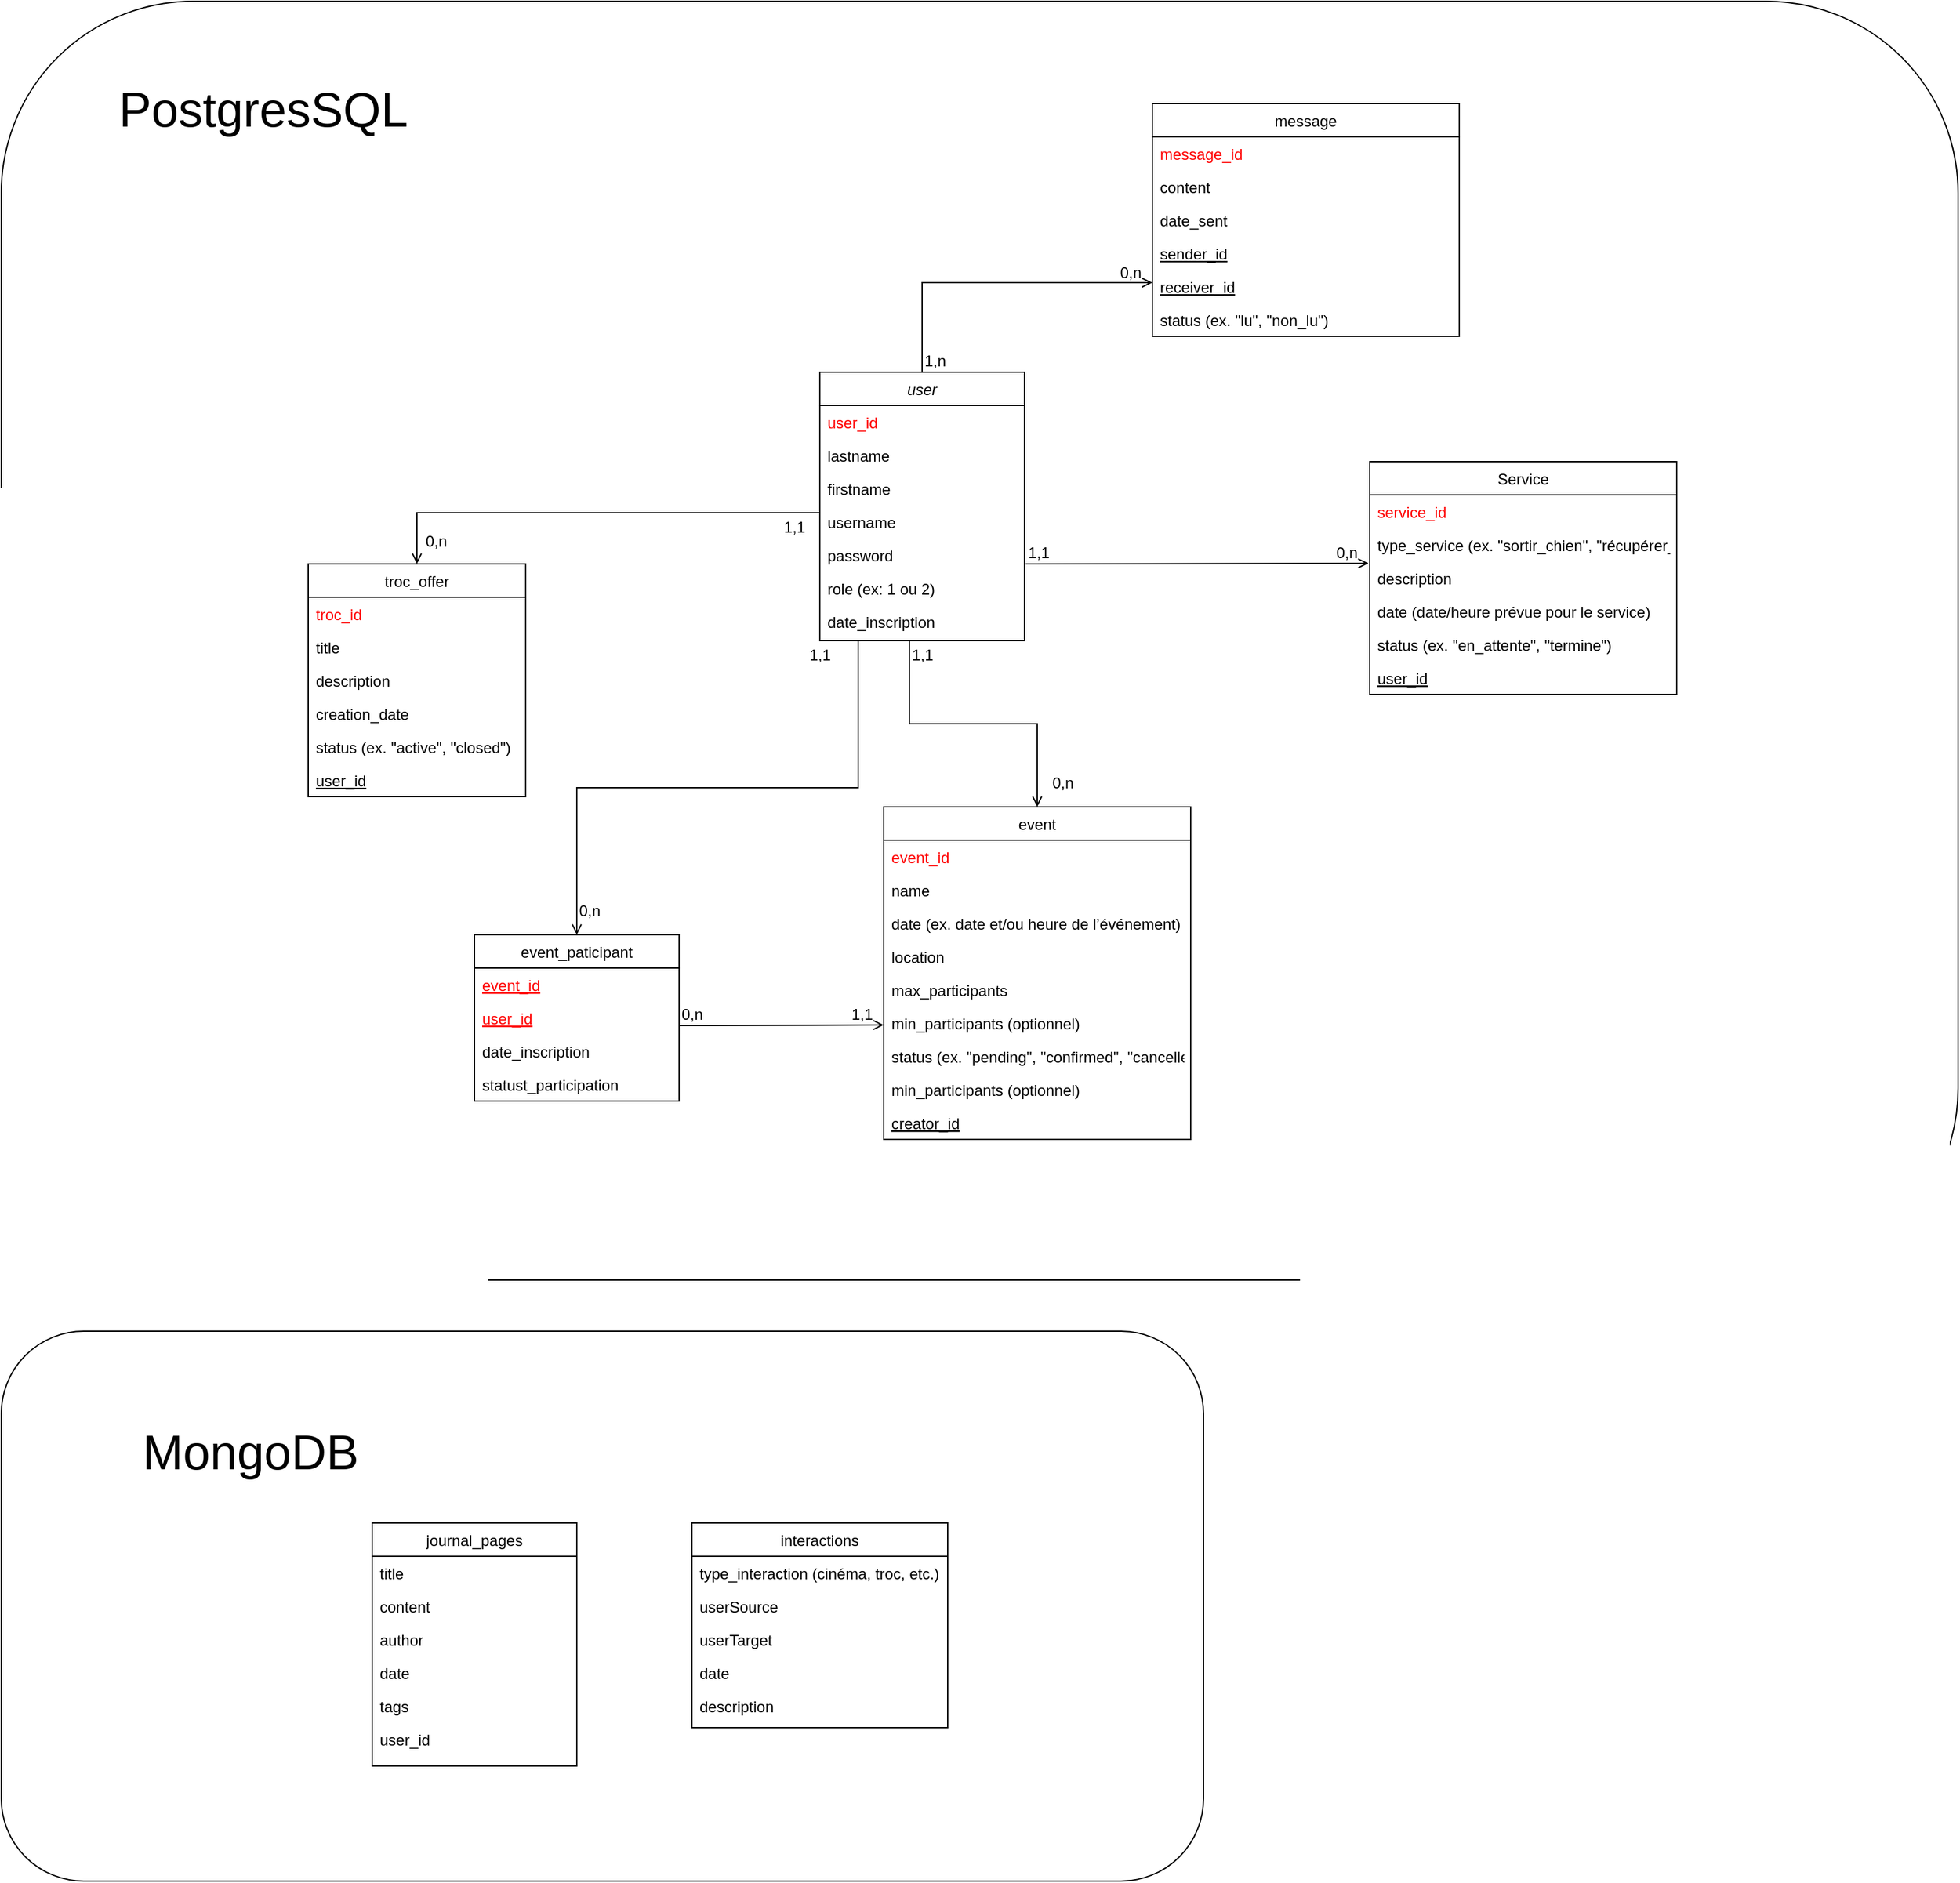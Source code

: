 <mxfile version="26.0.16">
  <diagram id="C5RBs43oDa-KdzZeNtuy" name="Page-1">
    <mxGraphModel dx="3217" dy="2456" grid="1" gridSize="10" guides="1" tooltips="1" connect="1" arrows="1" fold="1" page="1" pageScale="1" pageWidth="827" pageHeight="1169" math="0" shadow="0">
      <root>
        <mxCell id="WIyWlLk6GJQsqaUBKTNV-0" />
        <mxCell id="WIyWlLk6GJQsqaUBKTNV-1" parent="WIyWlLk6GJQsqaUBKTNV-0" />
        <mxCell id="Aekm3i7VyCkapoei5fEW-53" value="" style="rounded=1;whiteSpace=wrap;html=1;" vertex="1" parent="WIyWlLk6GJQsqaUBKTNV-1">
          <mxGeometry x="-420" y="-160" width="1530" height="1000" as="geometry" />
        </mxCell>
        <mxCell id="zkfFHV4jXpPFQw0GAbJ--0" value="user" style="swimlane;fontStyle=2;align=center;verticalAlign=top;childLayout=stackLayout;horizontal=1;startSize=26;horizontalStack=0;resizeParent=1;resizeLast=0;collapsible=1;marginBottom=0;rounded=0;shadow=0;strokeWidth=1;" parent="WIyWlLk6GJQsqaUBKTNV-1" vertex="1">
          <mxGeometry x="220" y="130" width="160" height="210" as="geometry">
            <mxRectangle x="230" y="140" width="160" height="26" as="alternateBounds" />
          </mxGeometry>
        </mxCell>
        <mxCell id="zkfFHV4jXpPFQw0GAbJ--1" value="user_id" style="text;align=left;verticalAlign=top;spacingLeft=4;spacingRight=4;overflow=hidden;rotatable=0;points=[[0,0.5],[1,0.5]];portConstraint=eastwest;fontColor=light-dark(#ff0000, #ededed);" parent="zkfFHV4jXpPFQw0GAbJ--0" vertex="1">
          <mxGeometry y="26" width="160" height="26" as="geometry" />
        </mxCell>
        <mxCell id="zkfFHV4jXpPFQw0GAbJ--2" value="lastname" style="text;align=left;verticalAlign=top;spacingLeft=4;spacingRight=4;overflow=hidden;rotatable=0;points=[[0,0.5],[1,0.5]];portConstraint=eastwest;rounded=0;shadow=0;html=0;" parent="zkfFHV4jXpPFQw0GAbJ--0" vertex="1">
          <mxGeometry y="52" width="160" height="26" as="geometry" />
        </mxCell>
        <mxCell id="zkfFHV4jXpPFQw0GAbJ--3" value="firstname" style="text;align=left;verticalAlign=top;spacingLeft=4;spacingRight=4;overflow=hidden;rotatable=0;points=[[0,0.5],[1,0.5]];portConstraint=eastwest;rounded=0;shadow=0;html=0;" parent="zkfFHV4jXpPFQw0GAbJ--0" vertex="1">
          <mxGeometry y="78" width="160" height="26" as="geometry" />
        </mxCell>
        <mxCell id="Aekm3i7VyCkapoei5fEW-0" value="username" style="text;align=left;verticalAlign=top;spacingLeft=4;spacingRight=4;overflow=hidden;rotatable=0;points=[[0,0.5],[1,0.5]];portConstraint=eastwest;rounded=0;shadow=0;html=0;" vertex="1" parent="zkfFHV4jXpPFQw0GAbJ--0">
          <mxGeometry y="104" width="160" height="26" as="geometry" />
        </mxCell>
        <mxCell id="Aekm3i7VyCkapoei5fEW-1" value="password" style="text;align=left;verticalAlign=top;spacingLeft=4;spacingRight=4;overflow=hidden;rotatable=0;points=[[0,0.5],[1,0.5]];portConstraint=eastwest;rounded=0;shadow=0;html=0;" vertex="1" parent="zkfFHV4jXpPFQw0GAbJ--0">
          <mxGeometry y="130" width="160" height="26" as="geometry" />
        </mxCell>
        <mxCell id="Aekm3i7VyCkapoei5fEW-2" value="role (ex: 1 ou 2)" style="text;align=left;verticalAlign=top;spacingLeft=4;spacingRight=4;overflow=hidden;rotatable=0;points=[[0,0.5],[1,0.5]];portConstraint=eastwest;rounded=0;shadow=0;html=0;" vertex="1" parent="zkfFHV4jXpPFQw0GAbJ--0">
          <mxGeometry y="156" width="160" height="26" as="geometry" />
        </mxCell>
        <mxCell id="Aekm3i7VyCkapoei5fEW-5" value="date_inscription" style="text;align=left;verticalAlign=top;spacingLeft=4;spacingRight=4;overflow=hidden;rotatable=0;points=[[0,0.5],[1,0.5]];portConstraint=eastwest;rounded=0;shadow=0;html=0;" vertex="1" parent="zkfFHV4jXpPFQw0GAbJ--0">
          <mxGeometry y="182" width="160" height="26" as="geometry" />
        </mxCell>
        <mxCell id="zkfFHV4jXpPFQw0GAbJ--6" value="troc_offer" style="swimlane;fontStyle=0;align=center;verticalAlign=top;childLayout=stackLayout;horizontal=1;startSize=26;horizontalStack=0;resizeParent=1;resizeLast=0;collapsible=1;marginBottom=0;rounded=0;shadow=0;strokeWidth=1;" parent="WIyWlLk6GJQsqaUBKTNV-1" vertex="1">
          <mxGeometry x="-180" y="280" width="170" height="182" as="geometry">
            <mxRectangle x="130" y="380" width="160" height="26" as="alternateBounds" />
          </mxGeometry>
        </mxCell>
        <mxCell id="zkfFHV4jXpPFQw0GAbJ--7" value="troc_id" style="text;align=left;verticalAlign=top;spacingLeft=4;spacingRight=4;overflow=hidden;rotatable=0;points=[[0,0.5],[1,0.5]];portConstraint=eastwest;fontColor=light-dark(#ff0000, #ededed);" parent="zkfFHV4jXpPFQw0GAbJ--6" vertex="1">
          <mxGeometry y="26" width="170" height="26" as="geometry" />
        </mxCell>
        <mxCell id="zkfFHV4jXpPFQw0GAbJ--8" value="title" style="text;align=left;verticalAlign=top;spacingLeft=4;spacingRight=4;overflow=hidden;rotatable=0;points=[[0,0.5],[1,0.5]];portConstraint=eastwest;rounded=0;shadow=0;html=0;" parent="zkfFHV4jXpPFQw0GAbJ--6" vertex="1">
          <mxGeometry y="52" width="170" height="26" as="geometry" />
        </mxCell>
        <mxCell id="Aekm3i7VyCkapoei5fEW-6" value="description" style="text;align=left;verticalAlign=top;spacingLeft=4;spacingRight=4;overflow=hidden;rotatable=0;points=[[0,0.5],[1,0.5]];portConstraint=eastwest;rounded=0;shadow=0;html=0;" vertex="1" parent="zkfFHV4jXpPFQw0GAbJ--6">
          <mxGeometry y="78" width="170" height="26" as="geometry" />
        </mxCell>
        <mxCell id="Aekm3i7VyCkapoei5fEW-7" value="creation_date" style="text;align=left;verticalAlign=top;spacingLeft=4;spacingRight=4;overflow=hidden;rotatable=0;points=[[0,0.5],[1,0.5]];portConstraint=eastwest;rounded=0;shadow=0;html=0;" vertex="1" parent="zkfFHV4jXpPFQw0GAbJ--6">
          <mxGeometry y="104" width="170" height="26" as="geometry" />
        </mxCell>
        <mxCell id="Aekm3i7VyCkapoei5fEW-8" value="status (ex. &quot;active&quot;, &quot;closed&quot;)" style="text;align=left;verticalAlign=top;spacingLeft=4;spacingRight=4;overflow=hidden;rotatable=0;points=[[0,0.5],[1,0.5]];portConstraint=eastwest;rounded=0;shadow=0;html=0;" vertex="1" parent="zkfFHV4jXpPFQw0GAbJ--6">
          <mxGeometry y="130" width="170" height="26" as="geometry" />
        </mxCell>
        <mxCell id="Aekm3i7VyCkapoei5fEW-9" value="user_id" style="text;align=left;verticalAlign=top;spacingLeft=4;spacingRight=4;overflow=hidden;rotatable=0;points=[[0,0.5],[1,0.5]];portConstraint=eastwest;rounded=0;shadow=0;html=0;fontStyle=4" vertex="1" parent="zkfFHV4jXpPFQw0GAbJ--6">
          <mxGeometry y="156" width="170" height="26" as="geometry" />
        </mxCell>
        <mxCell id="zkfFHV4jXpPFQw0GAbJ--13" value="Service" style="swimlane;fontStyle=0;align=center;verticalAlign=top;childLayout=stackLayout;horizontal=1;startSize=26;horizontalStack=0;resizeParent=1;resizeLast=0;collapsible=1;marginBottom=0;rounded=0;shadow=0;strokeWidth=1;" parent="WIyWlLk6GJQsqaUBKTNV-1" vertex="1">
          <mxGeometry x="650" y="200" width="240" height="182" as="geometry">
            <mxRectangle x="340" y="380" width="170" height="26" as="alternateBounds" />
          </mxGeometry>
        </mxCell>
        <mxCell id="zkfFHV4jXpPFQw0GAbJ--14" value="service_id" style="text;align=left;verticalAlign=top;spacingLeft=4;spacingRight=4;overflow=hidden;rotatable=0;points=[[0,0.5],[1,0.5]];portConstraint=eastwest;fontColor=light-dark(#ff0000, #ededed);" parent="zkfFHV4jXpPFQw0GAbJ--13" vertex="1">
          <mxGeometry y="26" width="240" height="26" as="geometry" />
        </mxCell>
        <mxCell id="Aekm3i7VyCkapoei5fEW-10" value="type_service (ex. &quot;sortir_chien&quot;, &quot;récupérer_colis&quot;, ...)" style="text;align=left;verticalAlign=top;spacingLeft=4;spacingRight=4;overflow=hidden;rotatable=0;points=[[0,0.5],[1,0.5]];portConstraint=eastwest;" vertex="1" parent="zkfFHV4jXpPFQw0GAbJ--13">
          <mxGeometry y="52" width="240" height="26" as="geometry" />
        </mxCell>
        <mxCell id="Aekm3i7VyCkapoei5fEW-11" value="description" style="text;align=left;verticalAlign=top;spacingLeft=4;spacingRight=4;overflow=hidden;rotatable=0;points=[[0,0.5],[1,0.5]];portConstraint=eastwest;" vertex="1" parent="zkfFHV4jXpPFQw0GAbJ--13">
          <mxGeometry y="78" width="240" height="26" as="geometry" />
        </mxCell>
        <mxCell id="Aekm3i7VyCkapoei5fEW-12" value="date (date/heure prévue pour le service)" style="text;align=left;verticalAlign=top;spacingLeft=4;spacingRight=4;overflow=hidden;rotatable=0;points=[[0,0.5],[1,0.5]];portConstraint=eastwest;" vertex="1" parent="zkfFHV4jXpPFQw0GAbJ--13">
          <mxGeometry y="104" width="240" height="26" as="geometry" />
        </mxCell>
        <mxCell id="Aekm3i7VyCkapoei5fEW-13" value="status (ex. &quot;en_attente&quot;, &quot;termine&quot;)" style="text;align=left;verticalAlign=top;spacingLeft=4;spacingRight=4;overflow=hidden;rotatable=0;points=[[0,0.5],[1,0.5]];portConstraint=eastwest;" vertex="1" parent="zkfFHV4jXpPFQw0GAbJ--13">
          <mxGeometry y="130" width="240" height="26" as="geometry" />
        </mxCell>
        <mxCell id="Aekm3i7VyCkapoei5fEW-14" value="user_id" style="text;align=left;verticalAlign=top;spacingLeft=4;spacingRight=4;overflow=hidden;rotatable=0;points=[[0,0.5],[1,0.5]];portConstraint=eastwest;fontStyle=4" vertex="1" parent="zkfFHV4jXpPFQw0GAbJ--13">
          <mxGeometry y="156" width="240" height="26" as="geometry" />
        </mxCell>
        <mxCell id="zkfFHV4jXpPFQw0GAbJ--17" value="event_paticipant" style="swimlane;fontStyle=0;align=center;verticalAlign=top;childLayout=stackLayout;horizontal=1;startSize=26;horizontalStack=0;resizeParent=1;resizeLast=0;collapsible=1;marginBottom=0;rounded=0;shadow=0;strokeWidth=1;" parent="WIyWlLk6GJQsqaUBKTNV-1" vertex="1">
          <mxGeometry x="-50" y="570" width="160" height="130" as="geometry">
            <mxRectangle x="550" y="140" width="160" height="26" as="alternateBounds" />
          </mxGeometry>
        </mxCell>
        <mxCell id="zkfFHV4jXpPFQw0GAbJ--18" value="event_id" style="text;align=left;verticalAlign=top;spacingLeft=4;spacingRight=4;overflow=hidden;rotatable=0;points=[[0,0.5],[1,0.5]];portConstraint=eastwest;fontStyle=4;fontColor=light-dark(#ff0000, #ededed);" parent="zkfFHV4jXpPFQw0GAbJ--17" vertex="1">
          <mxGeometry y="26" width="160" height="26" as="geometry" />
        </mxCell>
        <mxCell id="zkfFHV4jXpPFQw0GAbJ--19" value="user_id" style="text;align=left;verticalAlign=top;spacingLeft=4;spacingRight=4;overflow=hidden;rotatable=0;points=[[0,0.5],[1,0.5]];portConstraint=eastwest;rounded=0;shadow=0;html=0;fontStyle=4;fontColor=light-dark(#ff0000, #ededed);" parent="zkfFHV4jXpPFQw0GAbJ--17" vertex="1">
          <mxGeometry y="52" width="160" height="26" as="geometry" />
        </mxCell>
        <mxCell id="zkfFHV4jXpPFQw0GAbJ--20" value="date_inscription" style="text;align=left;verticalAlign=top;spacingLeft=4;spacingRight=4;overflow=hidden;rotatable=0;points=[[0,0.5],[1,0.5]];portConstraint=eastwest;rounded=0;shadow=0;html=0;" parent="zkfFHV4jXpPFQw0GAbJ--17" vertex="1">
          <mxGeometry y="78" width="160" height="26" as="geometry" />
        </mxCell>
        <mxCell id="zkfFHV4jXpPFQw0GAbJ--21" value="statust_participation" style="text;align=left;verticalAlign=top;spacingLeft=4;spacingRight=4;overflow=hidden;rotatable=0;points=[[0,0.5],[1,0.5]];portConstraint=eastwest;rounded=0;shadow=0;html=0;" parent="zkfFHV4jXpPFQw0GAbJ--17" vertex="1">
          <mxGeometry y="104" width="160" height="26" as="geometry" />
        </mxCell>
        <mxCell id="zkfFHV4jXpPFQw0GAbJ--26" value="" style="endArrow=open;shadow=0;strokeWidth=1;rounded=0;curved=0;endFill=1;edgeStyle=elbowEdgeStyle;elbow=vertical;entryX=0.5;entryY=0;entryDx=0;entryDy=0;" parent="WIyWlLk6GJQsqaUBKTNV-1" target="zkfFHV4jXpPFQw0GAbJ--17" edge="1">
          <mxGeometry x="0.5" y="41" relative="1" as="geometry">
            <mxPoint x="250" y="340" as="sourcePoint" />
            <mxPoint x="40" y="570" as="targetPoint" />
            <mxPoint x="-40" y="32" as="offset" />
          </mxGeometry>
        </mxCell>
        <mxCell id="zkfFHV4jXpPFQw0GAbJ--27" value="1,1" style="resizable=0;align=left;verticalAlign=bottom;labelBackgroundColor=none;fontSize=12;" parent="zkfFHV4jXpPFQw0GAbJ--26" connectable="0" vertex="1">
          <mxGeometry x="-1" relative="1" as="geometry">
            <mxPoint x="-40" y="20" as="offset" />
          </mxGeometry>
        </mxCell>
        <mxCell id="zkfFHV4jXpPFQw0GAbJ--28" value="0,n" style="resizable=0;align=right;verticalAlign=bottom;labelBackgroundColor=none;fontSize=12;" parent="zkfFHV4jXpPFQw0GAbJ--26" connectable="0" vertex="1">
          <mxGeometry x="1" relative="1" as="geometry">
            <mxPoint x="20" y="-10" as="offset" />
          </mxGeometry>
        </mxCell>
        <mxCell id="Aekm3i7VyCkapoei5fEW-15" value="event" style="swimlane;fontStyle=0;align=center;verticalAlign=top;childLayout=stackLayout;horizontal=1;startSize=26;horizontalStack=0;resizeParent=1;resizeLast=0;collapsible=1;marginBottom=0;rounded=0;shadow=0;strokeWidth=1;" vertex="1" parent="WIyWlLk6GJQsqaUBKTNV-1">
          <mxGeometry x="270" y="470" width="240" height="260" as="geometry">
            <mxRectangle x="130" y="380" width="160" height="26" as="alternateBounds" />
          </mxGeometry>
        </mxCell>
        <mxCell id="Aekm3i7VyCkapoei5fEW-16" value="event_id" style="text;align=left;verticalAlign=top;spacingLeft=4;spacingRight=4;overflow=hidden;rotatable=0;points=[[0,0.5],[1,0.5]];portConstraint=eastwest;fontColor=light-dark(#ff0000, #ededed);" vertex="1" parent="Aekm3i7VyCkapoei5fEW-15">
          <mxGeometry y="26" width="240" height="26" as="geometry" />
        </mxCell>
        <mxCell id="Aekm3i7VyCkapoei5fEW-17" value="name" style="text;align=left;verticalAlign=top;spacingLeft=4;spacingRight=4;overflow=hidden;rotatable=0;points=[[0,0.5],[1,0.5]];portConstraint=eastwest;rounded=0;shadow=0;html=0;" vertex="1" parent="Aekm3i7VyCkapoei5fEW-15">
          <mxGeometry y="52" width="240" height="26" as="geometry" />
        </mxCell>
        <mxCell id="Aekm3i7VyCkapoei5fEW-18" value="date (ex. date et/ou heure de l’événement)" style="text;align=left;verticalAlign=top;spacingLeft=4;spacingRight=4;overflow=hidden;rotatable=0;points=[[0,0.5],[1,0.5]];portConstraint=eastwest;rounded=0;shadow=0;html=0;" vertex="1" parent="Aekm3i7VyCkapoei5fEW-15">
          <mxGeometry y="78" width="240" height="26" as="geometry" />
        </mxCell>
        <mxCell id="Aekm3i7VyCkapoei5fEW-19" value="location" style="text;align=left;verticalAlign=top;spacingLeft=4;spacingRight=4;overflow=hidden;rotatable=0;points=[[0,0.5],[1,0.5]];portConstraint=eastwest;rounded=0;shadow=0;html=0;" vertex="1" parent="Aekm3i7VyCkapoei5fEW-15">
          <mxGeometry y="104" width="240" height="26" as="geometry" />
        </mxCell>
        <mxCell id="Aekm3i7VyCkapoei5fEW-20" value="max_participants" style="text;align=left;verticalAlign=top;spacingLeft=4;spacingRight=4;overflow=hidden;rotatable=0;points=[[0,0.5],[1,0.5]];portConstraint=eastwest;rounded=0;shadow=0;html=0;" vertex="1" parent="Aekm3i7VyCkapoei5fEW-15">
          <mxGeometry y="130" width="240" height="26" as="geometry" />
        </mxCell>
        <mxCell id="Aekm3i7VyCkapoei5fEW-21" value="min_participants (optionnel)" style="text;align=left;verticalAlign=top;spacingLeft=4;spacingRight=4;overflow=hidden;rotatable=0;points=[[0,0.5],[1,0.5]];portConstraint=eastwest;rounded=0;shadow=0;html=0;fontStyle=0" vertex="1" parent="Aekm3i7VyCkapoei5fEW-15">
          <mxGeometry y="156" width="240" height="26" as="geometry" />
        </mxCell>
        <mxCell id="Aekm3i7VyCkapoei5fEW-47" value="" style="endArrow=open;shadow=0;strokeWidth=1;rounded=0;curved=0;endFill=1;edgeStyle=elbowEdgeStyle;elbow=vertical;exitX=1;exitY=0.733;exitDx=0;exitDy=0;exitPerimeter=0;" edge="1" parent="Aekm3i7VyCkapoei5fEW-15" source="zkfFHV4jXpPFQw0GAbJ--19">
          <mxGeometry x="0.5" y="41" relative="1" as="geometry">
            <mxPoint x="-140" y="169.5" as="sourcePoint" />
            <mxPoint y="170" as="targetPoint" />
            <mxPoint x="-40" y="32" as="offset" />
          </mxGeometry>
        </mxCell>
        <mxCell id="Aekm3i7VyCkapoei5fEW-48" value="0,n" style="resizable=0;align=left;verticalAlign=bottom;labelBackgroundColor=none;fontSize=12;" connectable="0" vertex="1" parent="Aekm3i7VyCkapoei5fEW-47">
          <mxGeometry x="-1" relative="1" as="geometry">
            <mxPoint as="offset" />
          </mxGeometry>
        </mxCell>
        <mxCell id="Aekm3i7VyCkapoei5fEW-49" value="1,1" style="resizable=0;align=right;verticalAlign=bottom;labelBackgroundColor=none;fontSize=12;" connectable="0" vertex="1" parent="Aekm3i7VyCkapoei5fEW-47">
          <mxGeometry x="1" relative="1" as="geometry">
            <mxPoint x="-7" y="1" as="offset" />
          </mxGeometry>
        </mxCell>
        <mxCell id="Aekm3i7VyCkapoei5fEW-22" value="status (ex. &quot;pending&quot;, &quot;confirmed&quot;, &quot;cancelled&quot;)" style="text;align=left;verticalAlign=top;spacingLeft=4;spacingRight=4;overflow=hidden;rotatable=0;points=[[0,0.5],[1,0.5]];portConstraint=eastwest;rounded=0;shadow=0;html=0;fontStyle=0" vertex="1" parent="Aekm3i7VyCkapoei5fEW-15">
          <mxGeometry y="182" width="240" height="26" as="geometry" />
        </mxCell>
        <mxCell id="Aekm3i7VyCkapoei5fEW-23" value="min_participants (optionnel)" style="text;align=left;verticalAlign=top;spacingLeft=4;spacingRight=4;overflow=hidden;rotatable=0;points=[[0,0.5],[1,0.5]];portConstraint=eastwest;rounded=0;shadow=0;html=0;fontStyle=0" vertex="1" parent="Aekm3i7VyCkapoei5fEW-15">
          <mxGeometry y="208" width="240" height="26" as="geometry" />
        </mxCell>
        <mxCell id="Aekm3i7VyCkapoei5fEW-24" value="creator_id" style="text;align=left;verticalAlign=top;spacingLeft=4;spacingRight=4;overflow=hidden;rotatable=0;points=[[0,0.5],[1,0.5]];portConstraint=eastwest;rounded=0;shadow=0;html=0;fontStyle=4" vertex="1" parent="Aekm3i7VyCkapoei5fEW-15">
          <mxGeometry y="234" width="240" height="26" as="geometry" />
        </mxCell>
        <mxCell id="Aekm3i7VyCkapoei5fEW-25" value="message" style="swimlane;fontStyle=0;align=center;verticalAlign=top;childLayout=stackLayout;horizontal=1;startSize=26;horizontalStack=0;resizeParent=1;resizeLast=0;collapsible=1;marginBottom=0;rounded=0;shadow=0;strokeWidth=1;" vertex="1" parent="WIyWlLk6GJQsqaUBKTNV-1">
          <mxGeometry x="480" y="-80" width="240" height="182" as="geometry">
            <mxRectangle x="130" y="380" width="160" height="26" as="alternateBounds" />
          </mxGeometry>
        </mxCell>
        <mxCell id="Aekm3i7VyCkapoei5fEW-26" value="message_id" style="text;align=left;verticalAlign=top;spacingLeft=4;spacingRight=4;overflow=hidden;rotatable=0;points=[[0,0.5],[1,0.5]];portConstraint=eastwest;fontColor=light-dark(#ff0000, #ededed);" vertex="1" parent="Aekm3i7VyCkapoei5fEW-25">
          <mxGeometry y="26" width="240" height="26" as="geometry" />
        </mxCell>
        <mxCell id="Aekm3i7VyCkapoei5fEW-27" value="content" style="text;align=left;verticalAlign=top;spacingLeft=4;spacingRight=4;overflow=hidden;rotatable=0;points=[[0,0.5],[1,0.5]];portConstraint=eastwest;rounded=0;shadow=0;html=0;" vertex="1" parent="Aekm3i7VyCkapoei5fEW-25">
          <mxGeometry y="52" width="240" height="26" as="geometry" />
        </mxCell>
        <mxCell id="Aekm3i7VyCkapoei5fEW-28" value="date_sent" style="text;align=left;verticalAlign=top;spacingLeft=4;spacingRight=4;overflow=hidden;rotatable=0;points=[[0,0.5],[1,0.5]];portConstraint=eastwest;rounded=0;shadow=0;html=0;" vertex="1" parent="Aekm3i7VyCkapoei5fEW-25">
          <mxGeometry y="78" width="240" height="26" as="geometry" />
        </mxCell>
        <mxCell id="Aekm3i7VyCkapoei5fEW-29" value="sender_id" style="text;align=left;verticalAlign=top;spacingLeft=4;spacingRight=4;overflow=hidden;rotatable=0;points=[[0,0.5],[1,0.5]];portConstraint=eastwest;rounded=0;shadow=0;html=0;fontStyle=4" vertex="1" parent="Aekm3i7VyCkapoei5fEW-25">
          <mxGeometry y="104" width="240" height="26" as="geometry" />
        </mxCell>
        <mxCell id="Aekm3i7VyCkapoei5fEW-30" value="receiver_id" style="text;align=left;verticalAlign=top;spacingLeft=4;spacingRight=4;overflow=hidden;rotatable=0;points=[[0,0.5],[1,0.5]];portConstraint=eastwest;rounded=0;shadow=0;html=0;fontStyle=4" vertex="1" parent="Aekm3i7VyCkapoei5fEW-25">
          <mxGeometry y="130" width="240" height="26" as="geometry" />
        </mxCell>
        <mxCell id="Aekm3i7VyCkapoei5fEW-31" value="status (ex. &quot;lu&quot;, &quot;non_lu&quot;)" style="text;align=left;verticalAlign=top;spacingLeft=4;spacingRight=4;overflow=hidden;rotatable=0;points=[[0,0.5],[1,0.5]];portConstraint=eastwest;rounded=0;shadow=0;html=0;fontStyle=0" vertex="1" parent="Aekm3i7VyCkapoei5fEW-25">
          <mxGeometry y="156" width="240" height="26" as="geometry" />
        </mxCell>
        <mxCell id="Aekm3i7VyCkapoei5fEW-35" value="" style="endArrow=open;shadow=0;strokeWidth=1;rounded=0;curved=0;endFill=1;edgeStyle=elbowEdgeStyle;elbow=vertical;entryX=0.5;entryY=0;entryDx=0;entryDy=0;exitX=0;exitY=0.5;exitDx=0;exitDy=0;" edge="1" parent="WIyWlLk6GJQsqaUBKTNV-1" source="Aekm3i7VyCkapoei5fEW-0" target="zkfFHV4jXpPFQw0GAbJ--6">
          <mxGeometry x="0.5" y="41" relative="1" as="geometry">
            <mxPoint x="180" y="330" as="sourcePoint" />
            <mxPoint x="180" y="300" as="targetPoint" />
            <mxPoint x="-40" y="32" as="offset" />
            <Array as="points">
              <mxPoint x="30" y="240" />
            </Array>
          </mxGeometry>
        </mxCell>
        <mxCell id="Aekm3i7VyCkapoei5fEW-36" value="1,1" style="resizable=0;align=left;verticalAlign=bottom;labelBackgroundColor=none;fontSize=12;" connectable="0" vertex="1" parent="Aekm3i7VyCkapoei5fEW-35">
          <mxGeometry x="-1" relative="1" as="geometry">
            <mxPoint x="-30" y="13" as="offset" />
          </mxGeometry>
        </mxCell>
        <mxCell id="Aekm3i7VyCkapoei5fEW-37" value="0,n" style="resizable=0;align=right;verticalAlign=bottom;labelBackgroundColor=none;fontSize=12;" connectable="0" vertex="1" parent="Aekm3i7VyCkapoei5fEW-35">
          <mxGeometry x="1" relative="1" as="geometry">
            <mxPoint x="25" y="-9" as="offset" />
          </mxGeometry>
        </mxCell>
        <mxCell id="Aekm3i7VyCkapoei5fEW-41" value="" style="endArrow=open;shadow=0;strokeWidth=1;rounded=0;curved=0;endFill=1;edgeStyle=elbowEdgeStyle;elbow=vertical;exitX=1.006;exitY=0.769;exitDx=0;exitDy=0;exitPerimeter=0;entryX=-0.004;entryY=0.038;entryDx=0;entryDy=0;entryPerimeter=0;" edge="1" parent="WIyWlLk6GJQsqaUBKTNV-1" source="Aekm3i7VyCkapoei5fEW-1" target="Aekm3i7VyCkapoei5fEW-11">
          <mxGeometry x="0.5" y="41" relative="1" as="geometry">
            <mxPoint x="414" y="280" as="sourcePoint" />
            <mxPoint x="644" y="280" as="targetPoint" />
            <mxPoint x="-40" y="32" as="offset" />
          </mxGeometry>
        </mxCell>
        <mxCell id="Aekm3i7VyCkapoei5fEW-42" value="1,1" style="resizable=0;align=left;verticalAlign=bottom;labelBackgroundColor=none;fontSize=12;" connectable="0" vertex="1" parent="Aekm3i7VyCkapoei5fEW-41">
          <mxGeometry x="-1" relative="1" as="geometry">
            <mxPoint as="offset" />
          </mxGeometry>
        </mxCell>
        <mxCell id="Aekm3i7VyCkapoei5fEW-43" value="0,n" style="resizable=0;align=right;verticalAlign=bottom;labelBackgroundColor=none;fontSize=12;" connectable="0" vertex="1" parent="Aekm3i7VyCkapoei5fEW-41">
          <mxGeometry x="1" relative="1" as="geometry">
            <mxPoint x="-7" y="1" as="offset" />
          </mxGeometry>
        </mxCell>
        <mxCell id="Aekm3i7VyCkapoei5fEW-44" value="" style="endArrow=open;shadow=0;strokeWidth=1;rounded=0;curved=0;endFill=1;edgeStyle=elbowEdgeStyle;elbow=vertical;exitX=0.438;exitY=1.077;exitDx=0;exitDy=0;exitPerimeter=0;entryX=0.5;entryY=0;entryDx=0;entryDy=0;" edge="1" parent="WIyWlLk6GJQsqaUBKTNV-1" source="Aekm3i7VyCkapoei5fEW-5" target="Aekm3i7VyCkapoei5fEW-15">
          <mxGeometry x="0.5" y="41" relative="1" as="geometry">
            <mxPoint x="290" y="431" as="sourcePoint" />
            <mxPoint x="558" y="430" as="targetPoint" />
            <mxPoint x="-40" y="32" as="offset" />
          </mxGeometry>
        </mxCell>
        <mxCell id="Aekm3i7VyCkapoei5fEW-45" value="1,1" style="resizable=0;align=left;verticalAlign=bottom;labelBackgroundColor=none;fontSize=12;" connectable="0" vertex="1" parent="Aekm3i7VyCkapoei5fEW-44">
          <mxGeometry x="-1" relative="1" as="geometry">
            <mxPoint y="20" as="offset" />
          </mxGeometry>
        </mxCell>
        <mxCell id="Aekm3i7VyCkapoei5fEW-46" value="0,n" style="resizable=0;align=right;verticalAlign=bottom;labelBackgroundColor=none;fontSize=12;" connectable="0" vertex="1" parent="Aekm3i7VyCkapoei5fEW-44">
          <mxGeometry x="1" relative="1" as="geometry">
            <mxPoint x="30" y="-10" as="offset" />
          </mxGeometry>
        </mxCell>
        <mxCell id="Aekm3i7VyCkapoei5fEW-50" value="" style="endArrow=open;shadow=0;strokeWidth=1;rounded=0;curved=0;endFill=1;edgeStyle=elbowEdgeStyle;elbow=vertical;exitX=0.5;exitY=0;exitDx=0;exitDy=0;entryX=0;entryY=0.385;entryDx=0;entryDy=0;entryPerimeter=0;" edge="1" parent="WIyWlLk6GJQsqaUBKTNV-1" source="zkfFHV4jXpPFQw0GAbJ--0" target="Aekm3i7VyCkapoei5fEW-30">
          <mxGeometry x="0.5" y="41" relative="1" as="geometry">
            <mxPoint x="190" y="11.5" as="sourcePoint" />
            <mxPoint x="458" y="10.5" as="targetPoint" />
            <mxPoint x="-40" y="32" as="offset" />
            <Array as="points">
              <mxPoint x="370" y="60" />
            </Array>
          </mxGeometry>
        </mxCell>
        <mxCell id="Aekm3i7VyCkapoei5fEW-51" value="1,n" style="resizable=0;align=left;verticalAlign=bottom;labelBackgroundColor=none;fontSize=12;" connectable="0" vertex="1" parent="Aekm3i7VyCkapoei5fEW-50">
          <mxGeometry x="-1" relative="1" as="geometry">
            <mxPoint as="offset" />
          </mxGeometry>
        </mxCell>
        <mxCell id="Aekm3i7VyCkapoei5fEW-52" value="0,n" style="resizable=0;align=right;verticalAlign=bottom;labelBackgroundColor=none;fontSize=12;" connectable="0" vertex="1" parent="Aekm3i7VyCkapoei5fEW-50">
          <mxGeometry x="1" relative="1" as="geometry">
            <mxPoint x="-7" y="1" as="offset" />
          </mxGeometry>
        </mxCell>
        <mxCell id="Aekm3i7VyCkapoei5fEW-54" value="&lt;font style=&quot;font-size: 38px;&quot;&gt;PostgresSQL&lt;/font&gt;" style="text;html=1;align=center;verticalAlign=middle;whiteSpace=wrap;rounded=0;" vertex="1" parent="WIyWlLk6GJQsqaUBKTNV-1">
          <mxGeometry x="-360" y="-110" width="290" height="70" as="geometry" />
        </mxCell>
        <mxCell id="Aekm3i7VyCkapoei5fEW-55" value="" style="rounded=1;whiteSpace=wrap;html=1;" vertex="1" parent="WIyWlLk6GJQsqaUBKTNV-1">
          <mxGeometry x="-420" y="880" width="940" height="430" as="geometry" />
        </mxCell>
        <mxCell id="Aekm3i7VyCkapoei5fEW-56" value="&lt;font style=&quot;font-size: 38px;&quot;&gt;MongoDB&lt;/font&gt;" style="text;html=1;align=center;verticalAlign=middle;whiteSpace=wrap;rounded=0;" vertex="1" parent="WIyWlLk6GJQsqaUBKTNV-1">
          <mxGeometry x="-370" y="940" width="290" height="70" as="geometry" />
        </mxCell>
        <mxCell id="Aekm3i7VyCkapoei5fEW-57" value="journal_pages" style="swimlane;fontStyle=0;align=center;verticalAlign=top;childLayout=stackLayout;horizontal=1;startSize=26;horizontalStack=0;resizeParent=1;resizeLast=0;collapsible=1;marginBottom=0;rounded=0;shadow=0;strokeWidth=1;" vertex="1" parent="WIyWlLk6GJQsqaUBKTNV-1">
          <mxGeometry x="-130" y="1030" width="160" height="190" as="geometry">
            <mxRectangle x="230" y="140" width="160" height="26" as="alternateBounds" />
          </mxGeometry>
        </mxCell>
        <mxCell id="Aekm3i7VyCkapoei5fEW-58" value="title" style="text;align=left;verticalAlign=top;spacingLeft=4;spacingRight=4;overflow=hidden;rotatable=0;points=[[0,0.5],[1,0.5]];portConstraint=eastwest;fontColor=light-dark(#000000,#EDEDED);" vertex="1" parent="Aekm3i7VyCkapoei5fEW-57">
          <mxGeometry y="26" width="160" height="26" as="geometry" />
        </mxCell>
        <mxCell id="Aekm3i7VyCkapoei5fEW-59" value="content" style="text;align=left;verticalAlign=top;spacingLeft=4;spacingRight=4;overflow=hidden;rotatable=0;points=[[0,0.5],[1,0.5]];portConstraint=eastwest;rounded=0;shadow=0;html=0;" vertex="1" parent="Aekm3i7VyCkapoei5fEW-57">
          <mxGeometry y="52" width="160" height="26" as="geometry" />
        </mxCell>
        <mxCell id="Aekm3i7VyCkapoei5fEW-60" value="author" style="text;align=left;verticalAlign=top;spacingLeft=4;spacingRight=4;overflow=hidden;rotatable=0;points=[[0,0.5],[1,0.5]];portConstraint=eastwest;rounded=0;shadow=0;html=0;" vertex="1" parent="Aekm3i7VyCkapoei5fEW-57">
          <mxGeometry y="78" width="160" height="26" as="geometry" />
        </mxCell>
        <mxCell id="Aekm3i7VyCkapoei5fEW-61" value="date" style="text;align=left;verticalAlign=top;spacingLeft=4;spacingRight=4;overflow=hidden;rotatable=0;points=[[0,0.5],[1,0.5]];portConstraint=eastwest;rounded=0;shadow=0;html=0;" vertex="1" parent="Aekm3i7VyCkapoei5fEW-57">
          <mxGeometry y="104" width="160" height="26" as="geometry" />
        </mxCell>
        <mxCell id="Aekm3i7VyCkapoei5fEW-62" value="tags" style="text;align=left;verticalAlign=top;spacingLeft=4;spacingRight=4;overflow=hidden;rotatable=0;points=[[0,0.5],[1,0.5]];portConstraint=eastwest;rounded=0;shadow=0;html=0;" vertex="1" parent="Aekm3i7VyCkapoei5fEW-57">
          <mxGeometry y="130" width="160" height="26" as="geometry" />
        </mxCell>
        <mxCell id="Aekm3i7VyCkapoei5fEW-63" value="user_id" style="text;align=left;verticalAlign=top;spacingLeft=4;spacingRight=4;overflow=hidden;rotatable=0;points=[[0,0.5],[1,0.5]];portConstraint=eastwest;rounded=0;shadow=0;html=0;" vertex="1" parent="Aekm3i7VyCkapoei5fEW-57">
          <mxGeometry y="156" width="160" height="26" as="geometry" />
        </mxCell>
        <mxCell id="Aekm3i7VyCkapoei5fEW-65" value="interactions" style="swimlane;fontStyle=0;align=center;verticalAlign=top;childLayout=stackLayout;horizontal=1;startSize=26;horizontalStack=0;resizeParent=1;resizeLast=0;collapsible=1;marginBottom=0;rounded=0;shadow=0;strokeWidth=1;" vertex="1" parent="WIyWlLk6GJQsqaUBKTNV-1">
          <mxGeometry x="120" y="1030" width="200" height="160" as="geometry">
            <mxRectangle x="230" y="140" width="160" height="26" as="alternateBounds" />
          </mxGeometry>
        </mxCell>
        <mxCell id="Aekm3i7VyCkapoei5fEW-66" value="type_interaction (cinéma, troc, etc.)" style="text;align=left;verticalAlign=top;spacingLeft=4;spacingRight=4;overflow=hidden;rotatable=0;points=[[0,0.5],[1,0.5]];portConstraint=eastwest;fontColor=light-dark(#000000,#EDEDED);" vertex="1" parent="Aekm3i7VyCkapoei5fEW-65">
          <mxGeometry y="26" width="200" height="26" as="geometry" />
        </mxCell>
        <mxCell id="Aekm3i7VyCkapoei5fEW-67" value="userSource" style="text;align=left;verticalAlign=top;spacingLeft=4;spacingRight=4;overflow=hidden;rotatable=0;points=[[0,0.5],[1,0.5]];portConstraint=eastwest;rounded=0;shadow=0;html=0;" vertex="1" parent="Aekm3i7VyCkapoei5fEW-65">
          <mxGeometry y="52" width="200" height="26" as="geometry" />
        </mxCell>
        <mxCell id="Aekm3i7VyCkapoei5fEW-68" value="userTarget" style="text;align=left;verticalAlign=top;spacingLeft=4;spacingRight=4;overflow=hidden;rotatable=0;points=[[0,0.5],[1,0.5]];portConstraint=eastwest;rounded=0;shadow=0;html=0;" vertex="1" parent="Aekm3i7VyCkapoei5fEW-65">
          <mxGeometry y="78" width="200" height="26" as="geometry" />
        </mxCell>
        <mxCell id="Aekm3i7VyCkapoei5fEW-69" value="date" style="text;align=left;verticalAlign=top;spacingLeft=4;spacingRight=4;overflow=hidden;rotatable=0;points=[[0,0.5],[1,0.5]];portConstraint=eastwest;rounded=0;shadow=0;html=0;" vertex="1" parent="Aekm3i7VyCkapoei5fEW-65">
          <mxGeometry y="104" width="200" height="26" as="geometry" />
        </mxCell>
        <mxCell id="Aekm3i7VyCkapoei5fEW-70" value="description" style="text;align=left;verticalAlign=top;spacingLeft=4;spacingRight=4;overflow=hidden;rotatable=0;points=[[0,0.5],[1,0.5]];portConstraint=eastwest;rounded=0;shadow=0;html=0;" vertex="1" parent="Aekm3i7VyCkapoei5fEW-65">
          <mxGeometry y="130" width="200" height="26" as="geometry" />
        </mxCell>
      </root>
    </mxGraphModel>
  </diagram>
</mxfile>
